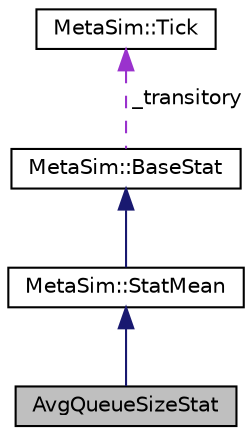 digraph "AvgQueueSizeStat"
{
  edge [fontname="Helvetica",fontsize="10",labelfontname="Helvetica",labelfontsize="10"];
  node [fontname="Helvetica",fontsize="10",shape=record];
  Node1 [label="AvgQueueSizeStat",height=0.2,width=0.4,color="black", fillcolor="grey75", style="filled", fontcolor="black"];
  Node2 -> Node1 [dir="back",color="midnightblue",fontsize="10",style="solid",fontname="Helvetica"];
  Node2 [label="MetaSim::StatMean",height=0.2,width=0.4,color="black", fillcolor="white", style="filled",URL="$d9/d6c/classMetaSim_1_1StatMean.html",tooltip="Computes a mean value X_m = (Sigma{X_i}i=1,N)/N. "];
  Node3 -> Node2 [dir="back",color="midnightblue",fontsize="10",style="solid",fontname="Helvetica"];
  Node3 [label="MetaSim::BaseStat",height=0.2,width=0.4,color="black", fillcolor="white", style="filled",URL="$de/dfc/classMetaSim_1_1BaseStat.html",tooltip="The basic statistical class. "];
  Node4 -> Node3 [dir="back",color="darkorchid3",fontsize="10",style="dashed",label=" _transitory" ,fontname="Helvetica"];
  Node4 [label="MetaSim::Tick",height=0.2,width=0.4,color="black", fillcolor="white", style="filled",URL="$d2/d7e/classMetaSim_1_1Tick.html"];
}
